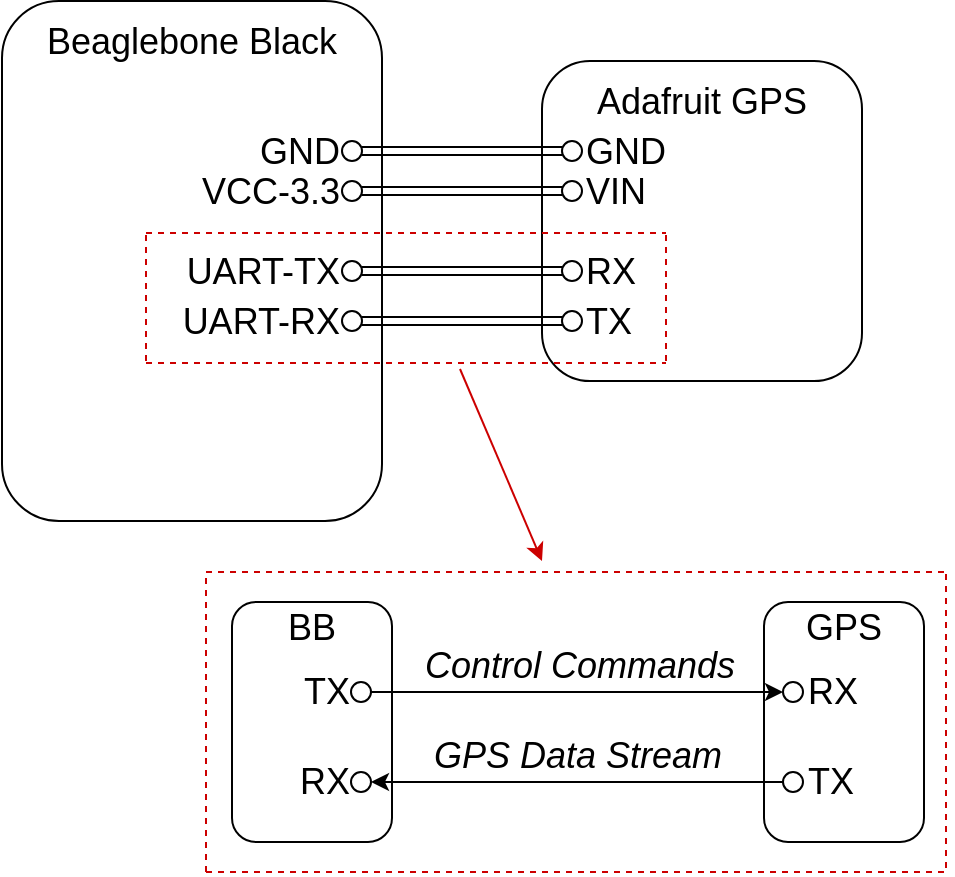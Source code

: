 <mxfile version="11.2.8" type="device" pages="2"><diagram name="System-Overview" id="16e2658f-23c8-b752-8be9-c03fbebb8bbe"><mxGraphModel dx="1408" dy="755" grid="1" gridSize="10" guides="1" tooltips="1" connect="1" arrows="1" fold="1" page="1" pageScale="1" pageWidth="1100" pageHeight="850" background="#ffffff" math="0" shadow="0"><root><mxCell id="0"/><mxCell id="1" parent="0"/><mxCell id="pwpLdoXLxu1QFpvO9fzU-49" value="GPS Data Stream" style="text;html=1;strokeColor=none;fillColor=none;align=center;verticalAlign=middle;whiteSpace=wrap;rounded=0;fontSize=18;fontColor=none;fontStyle=2" vertex="1" parent="1"><mxGeometry x="505.5" y="560" width="190" height="20" as="geometry"/></mxCell><mxCell id="pwpLdoXLxu1QFpvO9fzU-50" value="Control Commands" style="text;html=1;strokeColor=none;fillColor=none;align=center;verticalAlign=middle;whiteSpace=wrap;rounded=0;fontSize=18;fontColor=none;fontStyle=2" vertex="1" parent="1"><mxGeometry x="507" y="515" width="190" height="20" as="geometry"/></mxCell><mxCell id="pwpLdoXLxu1QFpvO9fzU-36" value="" style="rounded=1;whiteSpace=wrap;html=1;fontSize=18;fontColor=none;" vertex="1" parent="1"><mxGeometry x="694" y="493" width="80" height="120" as="geometry"/></mxCell><mxCell id="pwpLdoXLxu1QFpvO9fzU-1" value="" style="rounded=1;whiteSpace=wrap;html=1;" vertex="1" parent="1"><mxGeometry x="313" y="192.5" width="190" height="260" as="geometry"/></mxCell><mxCell id="pwpLdoXLxu1QFpvO9fzU-2" value="Beaglebone Black" style="text;html=1;strokeColor=none;fillColor=none;align=center;verticalAlign=middle;whiteSpace=wrap;rounded=0;fontSize=18;" vertex="1" parent="1"><mxGeometry x="333" y="202.5" width="150" height="20" as="geometry"/></mxCell><mxCell id="pwpLdoXLxu1QFpvO9fzU-3" value="" style="rounded=1;whiteSpace=wrap;html=1;fontSize=18;" vertex="1" parent="1"><mxGeometry x="583" y="222.5" width="160" height="160" as="geometry"/></mxCell><mxCell id="pwpLdoXLxu1QFpvO9fzU-4" value="Adafruit GPS" style="text;html=1;strokeColor=none;fillColor=none;align=center;verticalAlign=middle;whiteSpace=wrap;rounded=0;fontSize=18;" vertex="1" parent="1"><mxGeometry x="593" y="232.5" width="140" height="20" as="geometry"/></mxCell><mxCell id="pwpLdoXLxu1QFpvO9fzU-13" value="" style="edgeStyle=orthogonalEdgeStyle;rounded=0;orthogonalLoop=1;jettySize=auto;html=1;fontSize=18;shape=link;" edge="1" parent="1" source="pwpLdoXLxu1QFpvO9fzU-5" target="pwpLdoXLxu1QFpvO9fzU-12"><mxGeometry relative="1" as="geometry"/></mxCell><mxCell id="pwpLdoXLxu1QFpvO9fzU-5" value="GND" style="verticalLabelPosition=middle;shadow=0;dashed=0;align=right;fillColor=#ffffff;strokeColor=#000000;html=1;verticalAlign=middle;strokeWidth=1;shape=ellipse;fontSize=18;labelPosition=left;" vertex="1" parent="1"><mxGeometry x="483" y="262.5" width="10" height="10" as="geometry"/></mxCell><mxCell id="pwpLdoXLxu1QFpvO9fzU-12" value="GND" style="verticalLabelPosition=middle;shadow=0;dashed=0;align=left;fillColor=#ffffff;strokeColor=#000000;html=1;verticalAlign=middle;strokeWidth=1;shape=ellipse;fontSize=18;labelPosition=right;" vertex="1" parent="1"><mxGeometry x="593" y="262.5" width="10" height="10" as="geometry"/></mxCell><mxCell id="pwpLdoXLxu1QFpvO9fzU-15" value="" style="edgeStyle=orthogonalEdgeStyle;shape=link;rounded=0;orthogonalLoop=1;jettySize=auto;html=1;fontSize=18;" edge="1" parent="1" source="pwpLdoXLxu1QFpvO9fzU-9" target="pwpLdoXLxu1QFpvO9fzU-14"><mxGeometry relative="1" as="geometry"/></mxCell><mxCell id="pwpLdoXLxu1QFpvO9fzU-9" value="VCC-3.3" style="verticalLabelPosition=middle;shadow=0;dashed=0;align=right;fillColor=#ffffff;strokeColor=#000000;html=1;verticalAlign=middle;strokeWidth=1;shape=ellipse;fontSize=18;labelPosition=left;" vertex="1" parent="1"><mxGeometry x="483" y="282.5" width="10" height="10" as="geometry"/></mxCell><mxCell id="pwpLdoXLxu1QFpvO9fzU-14" value="VIN" style="verticalLabelPosition=middle;shadow=0;dashed=0;align=left;fillColor=#ffffff;strokeColor=#000000;html=1;verticalAlign=middle;strokeWidth=1;shape=ellipse;fontSize=18;labelPosition=right;" vertex="1" parent="1"><mxGeometry x="593" y="282.5" width="10" height="10" as="geometry"/></mxCell><mxCell id="pwpLdoXLxu1QFpvO9fzU-19" value="" style="edgeStyle=orthogonalEdgeStyle;shape=link;rounded=0;orthogonalLoop=1;jettySize=auto;html=1;fontSize=18;" edge="1" parent="1" source="pwpLdoXLxu1QFpvO9fzU-10" target="pwpLdoXLxu1QFpvO9fzU-18"><mxGeometry relative="1" as="geometry"/></mxCell><mxCell id="pwpLdoXLxu1QFpvO9fzU-10" value="UART-TX" style="verticalLabelPosition=middle;shadow=0;dashed=0;align=right;fillColor=#ffffff;strokeColor=#000000;html=1;verticalAlign=middle;strokeWidth=1;shape=ellipse;fontSize=18;labelPosition=left;" vertex="1" parent="1"><mxGeometry x="483" y="322.5" width="10" height="10" as="geometry"/></mxCell><mxCell id="pwpLdoXLxu1QFpvO9fzU-18" value="RX" style="verticalLabelPosition=middle;shadow=0;dashed=0;align=left;fillColor=#ffffff;strokeColor=#000000;html=1;verticalAlign=middle;strokeWidth=1;shape=ellipse;fontSize=18;labelPosition=right;" vertex="1" parent="1"><mxGeometry x="593" y="322.5" width="10" height="10" as="geometry"/></mxCell><mxCell id="pwpLdoXLxu1QFpvO9fzU-21" value="" style="edgeStyle=orthogonalEdgeStyle;shape=link;rounded=0;orthogonalLoop=1;jettySize=auto;html=1;fontSize=18;" edge="1" parent="1" source="pwpLdoXLxu1QFpvO9fzU-11" target="pwpLdoXLxu1QFpvO9fzU-20"><mxGeometry relative="1" as="geometry"/></mxCell><mxCell id="pwpLdoXLxu1QFpvO9fzU-11" value="UART-RX" style="verticalLabelPosition=middle;shadow=0;dashed=0;align=right;fillColor=#ffffff;strokeColor=#000000;html=1;verticalAlign=middle;strokeWidth=1;shape=ellipse;fontSize=18;labelPosition=left;" vertex="1" parent="1"><mxGeometry x="483" y="347.5" width="10" height="10" as="geometry"/></mxCell><mxCell id="pwpLdoXLxu1QFpvO9fzU-20" value="TX" style="verticalLabelPosition=middle;shadow=0;dashed=0;align=left;fillColor=#ffffff;strokeColor=#000000;html=1;verticalAlign=middle;strokeWidth=1;shape=ellipse;fontSize=18;labelPosition=right;" vertex="1" parent="1"><mxGeometry x="593" y="347.5" width="10" height="10" as="geometry"/></mxCell><mxCell id="pwpLdoXLxu1QFpvO9fzU-23" value="" style="endArrow=none;dashed=1;html=1;fontSize=18;fontColor=none;noLabel=1;strokeColor=#CC0000;" edge="1" parent="1"><mxGeometry width="50" height="50" relative="1" as="geometry"><mxPoint x="385" y="308.5" as="sourcePoint"/><mxPoint x="645" y="308.5" as="targetPoint"/></mxGeometry></mxCell><mxCell id="pwpLdoXLxu1QFpvO9fzU-24" value="" style="endArrow=none;dashed=1;html=1;fontSize=18;fontColor=none;noLabel=1;strokeColor=#CC0000;" edge="1" parent="1"><mxGeometry width="50" height="50" relative="1" as="geometry"><mxPoint x="385" y="373.5" as="sourcePoint"/><mxPoint x="645" y="373.5" as="targetPoint"/></mxGeometry></mxCell><mxCell id="pwpLdoXLxu1QFpvO9fzU-25" value="" style="endArrow=none;dashed=1;html=1;strokeColor=#CC0000;fontSize=18;fontColor=none;" edge="1" parent="1"><mxGeometry width="50" height="50" relative="1" as="geometry"><mxPoint x="645" y="372.5" as="sourcePoint"/><mxPoint x="645" y="307.5" as="targetPoint"/></mxGeometry></mxCell><mxCell id="pwpLdoXLxu1QFpvO9fzU-26" value="" style="endArrow=none;dashed=1;html=1;strokeColor=#CC0000;fontSize=18;fontColor=none;" edge="1" parent="1"><mxGeometry width="50" height="50" relative="1" as="geometry"><mxPoint x="385" y="372.5" as="sourcePoint"/><mxPoint x="385" y="307.5" as="targetPoint"/></mxGeometry></mxCell><mxCell id="pwpLdoXLxu1QFpvO9fzU-27" value="" style="endArrow=none;dashed=1;html=1;strokeColor=#CC0000;fontSize=18;fontColor=none;" edge="1" parent="1"><mxGeometry width="50" height="50" relative="1" as="geometry"><mxPoint x="415" y="478" as="sourcePoint"/><mxPoint x="785" y="478" as="targetPoint"/></mxGeometry></mxCell><mxCell id="pwpLdoXLxu1QFpvO9fzU-28" value="" style="rounded=1;whiteSpace=wrap;html=1;fontSize=18;fontColor=none;" vertex="1" parent="1"><mxGeometry x="428" y="493" width="80" height="120" as="geometry"/></mxCell><mxCell id="pwpLdoXLxu1QFpvO9fzU-29" value="BB" style="text;html=1;strokeColor=none;fillColor=none;align=center;verticalAlign=middle;whiteSpace=wrap;rounded=0;fontSize=18;fontColor=none;" vertex="1" parent="1"><mxGeometry x="437.5" y="496" width="60" height="20" as="geometry"/></mxCell><mxCell id="pwpLdoXLxu1QFpvO9fzU-47" style="edgeStyle=orthogonalEdgeStyle;rounded=0;orthogonalLoop=1;jettySize=auto;html=1;exitX=1;exitY=0.5;exitDx=0;exitDy=0;entryX=0;entryY=0.5;entryDx=0;entryDy=0;strokeColor=#000000;fontSize=18;fontColor=none;" edge="1" parent="1" source="pwpLdoXLxu1QFpvO9fzU-30" target="pwpLdoXLxu1QFpvO9fzU-39"><mxGeometry relative="1" as="geometry"/></mxCell><mxCell id="pwpLdoXLxu1QFpvO9fzU-30" value="TX" style="verticalLabelPosition=middle;shadow=0;dashed=0;align=right;fillColor=#ffffff;strokeColor=#000000;html=1;verticalAlign=middle;strokeWidth=1;shape=ellipse;fontSize=18;labelPosition=left;" vertex="1" parent="1"><mxGeometry x="487.5" y="533" width="10" height="10" as="geometry"/></mxCell><mxCell id="pwpLdoXLxu1QFpvO9fzU-39" value="RX" style="verticalLabelPosition=middle;shadow=0;dashed=0;align=left;fillColor=#ffffff;strokeColor=#000000;html=1;verticalAlign=middle;strokeWidth=1;shape=ellipse;fontSize=18;labelPosition=right;" vertex="1" parent="1"><mxGeometry x="703.5" y="533" width="10" height="10" as="geometry"/></mxCell><mxCell id="pwpLdoXLxu1QFpvO9fzU-33" value="RX" style="verticalLabelPosition=middle;shadow=0;dashed=0;align=right;fillColor=#ffffff;strokeColor=#000000;html=1;verticalAlign=middle;strokeWidth=1;shape=ellipse;fontSize=18;labelPosition=left;" vertex="1" parent="1"><mxGeometry x="487.5" y="578" width="10" height="10" as="geometry"/></mxCell><mxCell id="pwpLdoXLxu1QFpvO9fzU-48" style="edgeStyle=orthogonalEdgeStyle;rounded=0;orthogonalLoop=1;jettySize=auto;html=1;exitX=0;exitY=0.5;exitDx=0;exitDy=0;entryX=1;entryY=0.5;entryDx=0;entryDy=0;strokeColor=#000000;fontSize=18;fontColor=none;" edge="1" parent="1" source="pwpLdoXLxu1QFpvO9fzU-41" target="pwpLdoXLxu1QFpvO9fzU-33"><mxGeometry relative="1" as="geometry"/></mxCell><mxCell id="pwpLdoXLxu1QFpvO9fzU-41" value="TX" style="verticalLabelPosition=middle;shadow=0;dashed=0;align=left;fillColor=#ffffff;strokeColor=#000000;html=1;verticalAlign=middle;strokeWidth=1;shape=ellipse;fontSize=18;labelPosition=right;" vertex="1" parent="1"><mxGeometry x="703.5" y="578" width="10" height="10" as="geometry"/></mxCell><mxCell id="pwpLdoXLxu1QFpvO9fzU-37" value="GPS" style="text;html=1;strokeColor=none;fillColor=none;align=center;verticalAlign=middle;whiteSpace=wrap;rounded=0;fontSize=18;fontColor=none;" vertex="1" parent="1"><mxGeometry x="703.5" y="496" width="60" height="20" as="geometry"/></mxCell><mxCell id="pwpLdoXLxu1QFpvO9fzU-51" value="" style="endArrow=none;dashed=1;html=1;strokeColor=#CC0000;fontSize=18;fontColor=none;" edge="1" parent="1"><mxGeometry width="50" height="50" relative="1" as="geometry"><mxPoint x="415" y="628" as="sourcePoint"/><mxPoint x="787" y="628" as="targetPoint"/></mxGeometry></mxCell><mxCell id="pwpLdoXLxu1QFpvO9fzU-54" value="" style="endArrow=none;dashed=1;html=1;strokeColor=#CC0000;fontSize=18;fontColor=none;" edge="1" parent="1"><mxGeometry width="50" height="50" relative="1" as="geometry"><mxPoint x="415" y="628" as="sourcePoint"/><mxPoint x="415" y="478" as="targetPoint"/></mxGeometry></mxCell><mxCell id="pwpLdoXLxu1QFpvO9fzU-55" value="" style="endArrow=none;dashed=1;html=1;strokeColor=#CC0000;fontSize=18;fontColor=none;" edge="1" parent="1"><mxGeometry width="50" height="50" relative="1" as="geometry"><mxPoint x="785" y="626" as="sourcePoint"/><mxPoint x="785" y="476" as="targetPoint"/></mxGeometry></mxCell><mxCell id="pwpLdoXLxu1QFpvO9fzU-56" value="" style="endArrow=classic;html=1;strokeColor=#CC0000;fontSize=18;fontColor=none;" edge="1" parent="1"><mxGeometry width="50" height="50" relative="1" as="geometry"><mxPoint x="542" y="376.5" as="sourcePoint"/><mxPoint x="583" y="472.5" as="targetPoint"/></mxGeometry></mxCell></root></mxGraphModel></diagram><diagram id="GwyWWG8HH6GohBT0Ynni" name="Software-Driver"><mxGraphModel dx="1408" dy="755" grid="1" gridSize="10" guides="1" tooltips="1" connect="1" arrows="1" fold="1" page="1" pageScale="1" pageWidth="850" pageHeight="1100" math="0" shadow="0"><root><mxCell id="7nAhQZGh1XwBBB4mcI8I-0"/><mxCell id="7nAhQZGh1XwBBB4mcI8I-1" parent="7nAhQZGh1XwBBB4mcI8I-0"/></root></mxGraphModel></diagram></mxfile>